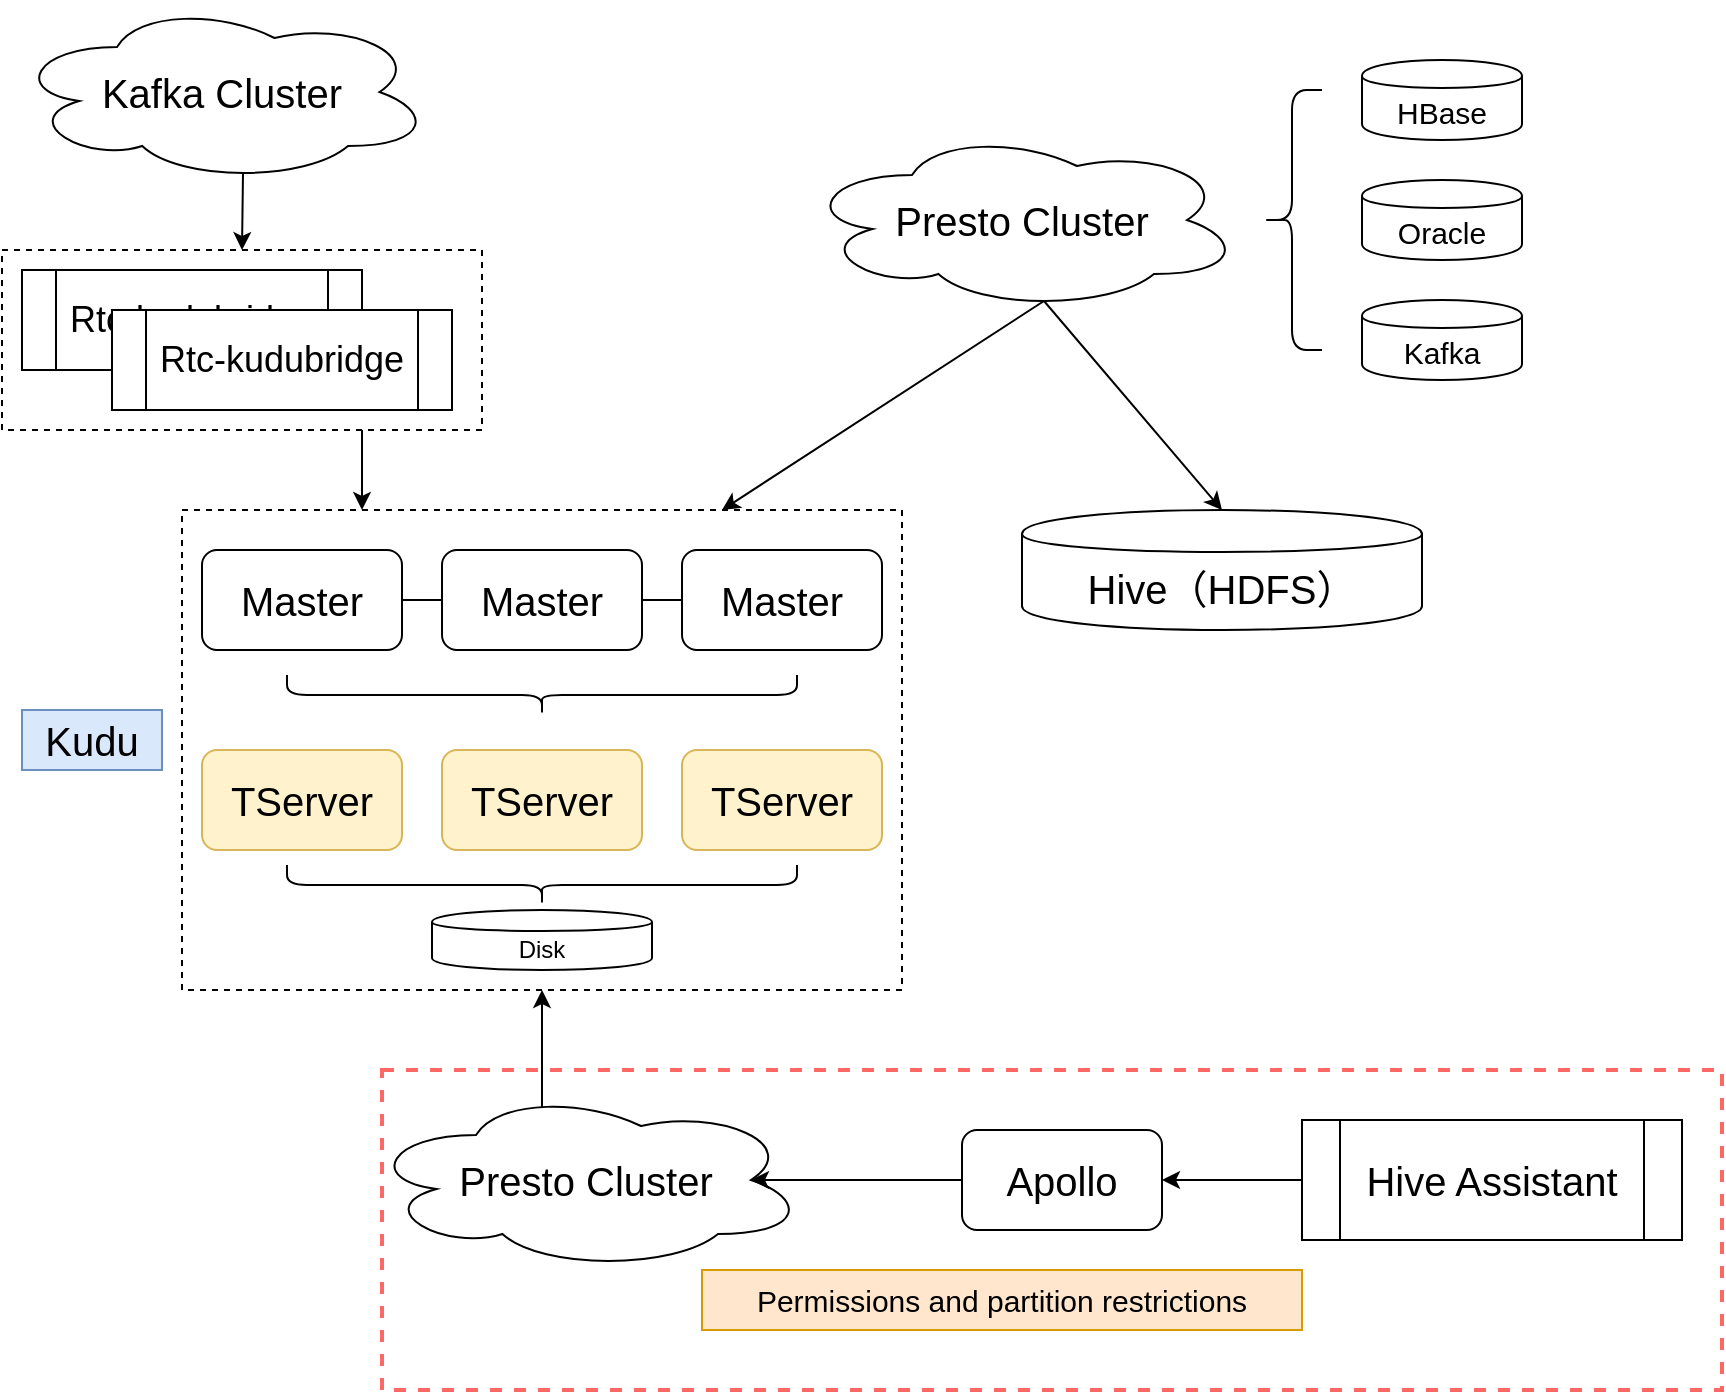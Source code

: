 <mxfile version="13.0.9" type="github">
  <diagram id="33-8tKD1pAXIAg7gAdcv" name="第 1 页">
    <mxGraphModel dx="1221" dy="686" grid="1" gridSize="10" guides="1" tooltips="1" connect="1" arrows="1" fold="1" page="1" pageScale="1" pageWidth="1920" pageHeight="1200" math="0" shadow="0">
      <root>
        <mxCell id="0" />
        <mxCell id="1" parent="0" />
        <mxCell id="IiI1S-2rMs7hSp387NDn-5" value="" style="rounded=0;whiteSpace=wrap;html=1;fillColor=none;dashed=1;" vertex="1" parent="1">
          <mxGeometry x="510" y="210" width="240" height="90" as="geometry" />
        </mxCell>
        <mxCell id="IiI1S-2rMs7hSp387NDn-2" value="&lt;font style=&quot;font-size: 20px&quot;&gt;Kafka Cluster&lt;/font&gt;" style="ellipse;shape=cloud;whiteSpace=wrap;html=1;" vertex="1" parent="1">
          <mxGeometry x="515" y="86" width="210" height="90" as="geometry" />
        </mxCell>
        <mxCell id="IiI1S-2rMs7hSp387NDn-4" value="&lt;font style=&quot;font-size: 18px&quot;&gt;Rtc-kudubridge&lt;/font&gt;" style="shape=process;whiteSpace=wrap;html=1;backgroundOutline=1;" vertex="1" parent="1">
          <mxGeometry x="520" y="220" width="170" height="50" as="geometry" />
        </mxCell>
        <mxCell id="IiI1S-2rMs7hSp387NDn-6" value="" style="endArrow=classic;html=1;exitX=0.55;exitY=0.95;exitDx=0;exitDy=0;exitPerimeter=0;entryX=0.5;entryY=0;entryDx=0;entryDy=0;" edge="1" parent="1" source="IiI1S-2rMs7hSp387NDn-2" target="IiI1S-2rMs7hSp387NDn-5">
          <mxGeometry width="50" height="50" relative="1" as="geometry">
            <mxPoint x="850" y="190" as="sourcePoint" />
            <mxPoint x="900" y="140" as="targetPoint" />
          </mxGeometry>
        </mxCell>
        <mxCell id="IiI1S-2rMs7hSp387NDn-18" value="" style="endArrow=classic;html=1;exitX=0.75;exitY=1;exitDx=0;exitDy=0;entryX=0.25;entryY=0;entryDx=0;entryDy=0;" edge="1" parent="1" source="IiI1S-2rMs7hSp387NDn-5" target="IiI1S-2rMs7hSp387NDn-16">
          <mxGeometry width="50" height="50" relative="1" as="geometry">
            <mxPoint x="870" y="360" as="sourcePoint" />
            <mxPoint x="920" y="310" as="targetPoint" />
          </mxGeometry>
        </mxCell>
        <mxCell id="IiI1S-2rMs7hSp387NDn-19" value="&lt;font style=&quot;font-size: 18px&quot;&gt;Rtc-kudubridge&lt;/font&gt;" style="shape=process;whiteSpace=wrap;html=1;backgroundOutline=1;" vertex="1" parent="1">
          <mxGeometry x="565" y="240" width="170" height="50" as="geometry" />
        </mxCell>
        <mxCell id="IiI1S-2rMs7hSp387NDn-23" value="" style="group" vertex="1" connectable="0" parent="1">
          <mxGeometry x="600" y="340" width="360" height="240" as="geometry" />
        </mxCell>
        <mxCell id="IiI1S-2rMs7hSp387NDn-16" value="" style="rounded=0;whiteSpace=wrap;html=1;fillColor=none;dashed=1;" vertex="1" parent="IiI1S-2rMs7hSp387NDn-23">
          <mxGeometry width="360" height="240" as="geometry" />
        </mxCell>
        <mxCell id="IiI1S-2rMs7hSp387NDn-7" value="&lt;font style=&quot;font-size: 20px&quot;&gt;Master&lt;/font&gt;" style="rounded=1;whiteSpace=wrap;html=1;fillColor=#ffffff;" vertex="1" parent="IiI1S-2rMs7hSp387NDn-23">
          <mxGeometry x="10" y="20" width="100" height="50" as="geometry" />
        </mxCell>
        <mxCell id="IiI1S-2rMs7hSp387NDn-8" value="&lt;font style=&quot;font-size: 20px&quot;&gt;Master&lt;/font&gt;" style="rounded=1;whiteSpace=wrap;html=1;fillColor=#ffffff;" vertex="1" parent="IiI1S-2rMs7hSp387NDn-23">
          <mxGeometry x="130" y="20" width="100" height="50" as="geometry" />
        </mxCell>
        <mxCell id="IiI1S-2rMs7hSp387NDn-9" value="&lt;font style=&quot;font-size: 20px&quot;&gt;Master&lt;/font&gt;" style="rounded=1;whiteSpace=wrap;html=1;fillColor=#ffffff;" vertex="1" parent="IiI1S-2rMs7hSp387NDn-23">
          <mxGeometry x="250" y="20" width="100" height="50" as="geometry" />
        </mxCell>
        <mxCell id="IiI1S-2rMs7hSp387NDn-10" value="" style="endArrow=none;html=1;exitX=1;exitY=0.5;exitDx=0;exitDy=0;entryX=0;entryY=0.5;entryDx=0;entryDy=0;" edge="1" parent="IiI1S-2rMs7hSp387NDn-23" source="IiI1S-2rMs7hSp387NDn-7" target="IiI1S-2rMs7hSp387NDn-8">
          <mxGeometry width="50" height="50" relative="1" as="geometry">
            <mxPoint x="110" y="130" as="sourcePoint" />
            <mxPoint x="160" y="80" as="targetPoint" />
          </mxGeometry>
        </mxCell>
        <mxCell id="IiI1S-2rMs7hSp387NDn-11" value="" style="endArrow=none;html=1;exitX=1;exitY=0.5;exitDx=0;exitDy=0;entryX=0;entryY=0.5;entryDx=0;entryDy=0;" edge="1" parent="IiI1S-2rMs7hSp387NDn-23" source="IiI1S-2rMs7hSp387NDn-8" target="IiI1S-2rMs7hSp387NDn-9">
          <mxGeometry width="50" height="50" relative="1" as="geometry">
            <mxPoint x="240" y="150" as="sourcePoint" />
            <mxPoint x="290" y="100" as="targetPoint" />
          </mxGeometry>
        </mxCell>
        <mxCell id="IiI1S-2rMs7hSp387NDn-12" value="&lt;font style=&quot;font-size: 20px&quot;&gt;TServer&lt;/font&gt;" style="rounded=1;whiteSpace=wrap;html=1;fillColor=#fff2cc;strokeColor=#d6b656;" vertex="1" parent="IiI1S-2rMs7hSp387NDn-23">
          <mxGeometry x="10" y="120" width="100" height="50" as="geometry" />
        </mxCell>
        <mxCell id="IiI1S-2rMs7hSp387NDn-13" value="&lt;font style=&quot;font-size: 20px&quot;&gt;TServer&lt;/font&gt;" style="rounded=1;whiteSpace=wrap;html=1;fillColor=#fff2cc;strokeColor=#d6b656;" vertex="1" parent="IiI1S-2rMs7hSp387NDn-23">
          <mxGeometry x="130" y="120" width="100" height="50" as="geometry" />
        </mxCell>
        <mxCell id="IiI1S-2rMs7hSp387NDn-14" value="&lt;font style=&quot;font-size: 20px&quot;&gt;TServer&lt;/font&gt;" style="rounded=1;whiteSpace=wrap;html=1;fillColor=#fff2cc;strokeColor=#d6b656;" vertex="1" parent="IiI1S-2rMs7hSp387NDn-23">
          <mxGeometry x="250" y="120" width="100" height="50" as="geometry" />
        </mxCell>
        <mxCell id="IiI1S-2rMs7hSp387NDn-15" value="" style="shape=curlyBracket;whiteSpace=wrap;html=1;rounded=1;fillColor=#ffffff;rotation=-90;" vertex="1" parent="IiI1S-2rMs7hSp387NDn-23">
          <mxGeometry x="170" y="-35" width="20" height="255" as="geometry" />
        </mxCell>
        <mxCell id="IiI1S-2rMs7hSp387NDn-20" value="Disk" style="shape=cylinder;whiteSpace=wrap;html=1;boundedLbl=1;backgroundOutline=1;fillColor=#ffffff;" vertex="1" parent="IiI1S-2rMs7hSp387NDn-23">
          <mxGeometry x="125" y="200" width="110" height="30" as="geometry" />
        </mxCell>
        <mxCell id="IiI1S-2rMs7hSp387NDn-22" value="" style="shape=curlyBracket;whiteSpace=wrap;html=1;rounded=1;fillColor=#ffffff;rotation=-90;" vertex="1" parent="IiI1S-2rMs7hSp387NDn-23">
          <mxGeometry x="170" y="60" width="20" height="255" as="geometry" />
        </mxCell>
        <mxCell id="IiI1S-2rMs7hSp387NDn-24" value="&lt;font style=&quot;font-size: 20px&quot;&gt;Presto Cluster&lt;/font&gt;" style="ellipse;shape=cloud;whiteSpace=wrap;html=1;fillColor=#ffffff;" vertex="1" parent="1">
          <mxGeometry x="910" y="150" width="220" height="90" as="geometry" />
        </mxCell>
        <mxCell id="IiI1S-2rMs7hSp387NDn-25" value="" style="endArrow=classic;html=1;exitX=0.55;exitY=0.95;exitDx=0;exitDy=0;exitPerimeter=0;entryX=0.75;entryY=0;entryDx=0;entryDy=0;" edge="1" parent="1" source="IiI1S-2rMs7hSp387NDn-24" target="IiI1S-2rMs7hSp387NDn-16">
          <mxGeometry width="50" height="50" relative="1" as="geometry">
            <mxPoint x="1110" y="380" as="sourcePoint" />
            <mxPoint x="1160" y="330" as="targetPoint" />
          </mxGeometry>
        </mxCell>
        <mxCell id="IiI1S-2rMs7hSp387NDn-26" value="&lt;font style=&quot;font-size: 20px&quot;&gt;Hive（HDFS）&lt;/font&gt;" style="shape=cylinder;whiteSpace=wrap;html=1;boundedLbl=1;backgroundOutline=1;fillColor=#ffffff;" vertex="1" parent="1">
          <mxGeometry x="1020" y="340" width="200" height="60" as="geometry" />
        </mxCell>
        <mxCell id="IiI1S-2rMs7hSp387NDn-27" value="" style="endArrow=classic;html=1;exitX=0.55;exitY=0.95;exitDx=0;exitDy=0;exitPerimeter=0;entryX=0.5;entryY=0;entryDx=0;entryDy=0;" edge="1" parent="1" source="IiI1S-2rMs7hSp387NDn-24" target="IiI1S-2rMs7hSp387NDn-26">
          <mxGeometry width="50" height="50" relative="1" as="geometry">
            <mxPoint x="1260" y="270" as="sourcePoint" />
            <mxPoint x="1310" y="220" as="targetPoint" />
          </mxGeometry>
        </mxCell>
        <mxCell id="IiI1S-2rMs7hSp387NDn-28" value="&lt;font style=&quot;font-size: 15px&quot;&gt;HBase&lt;/font&gt;" style="shape=cylinder;whiteSpace=wrap;html=1;boundedLbl=1;backgroundOutline=1;fillColor=#ffffff;" vertex="1" parent="1">
          <mxGeometry x="1190" y="115" width="80" height="40" as="geometry" />
        </mxCell>
        <mxCell id="IiI1S-2rMs7hSp387NDn-29" value="&lt;font style=&quot;font-size: 15px&quot;&gt;Oracle&lt;/font&gt;" style="shape=cylinder;whiteSpace=wrap;html=1;boundedLbl=1;backgroundOutline=1;fillColor=#ffffff;" vertex="1" parent="1">
          <mxGeometry x="1190" y="175" width="80" height="40" as="geometry" />
        </mxCell>
        <mxCell id="IiI1S-2rMs7hSp387NDn-33" value="&lt;font style=&quot;font-size: 15px&quot;&gt;Kafka&lt;/font&gt;" style="shape=cylinder;whiteSpace=wrap;html=1;boundedLbl=1;backgroundOutline=1;fillColor=#ffffff;" vertex="1" parent="1">
          <mxGeometry x="1190" y="235" width="80" height="40" as="geometry" />
        </mxCell>
        <mxCell id="IiI1S-2rMs7hSp387NDn-34" value="" style="shape=curlyBracket;whiteSpace=wrap;html=1;rounded=1;fillColor=#ffffff;" vertex="1" parent="1">
          <mxGeometry x="1140" y="130" width="30" height="130" as="geometry" />
        </mxCell>
        <mxCell id="IiI1S-2rMs7hSp387NDn-35" value="&lt;font style=&quot;font-size: 20px&quot;&gt;Kudu&lt;/font&gt;" style="text;html=1;strokeColor=#6c8ebf;fillColor=#dae8fc;align=center;verticalAlign=middle;whiteSpace=wrap;rounded=0;" vertex="1" parent="1">
          <mxGeometry x="520" y="440" width="70" height="30" as="geometry" />
        </mxCell>
        <mxCell id="IiI1S-2rMs7hSp387NDn-36" value="&lt;font style=&quot;font-size: 20px&quot;&gt;Presto Cluster&lt;/font&gt;" style="ellipse;shape=cloud;whiteSpace=wrap;html=1;fillColor=#ffffff;" vertex="1" parent="1">
          <mxGeometry x="692" y="630" width="220" height="90" as="geometry" />
        </mxCell>
        <mxCell id="IiI1S-2rMs7hSp387NDn-37" value="&lt;font style=&quot;font-size: 20px&quot;&gt;Apollo&lt;/font&gt;" style="rounded=1;whiteSpace=wrap;html=1;fillColor=#ffffff;" vertex="1" parent="1">
          <mxGeometry x="990" y="650" width="100" height="50" as="geometry" />
        </mxCell>
        <mxCell id="IiI1S-2rMs7hSp387NDn-38" value="" style="endArrow=classic;html=1;exitX=0.4;exitY=0.1;exitDx=0;exitDy=0;exitPerimeter=0;entryX=0.5;entryY=1;entryDx=0;entryDy=0;" edge="1" parent="1" source="IiI1S-2rMs7hSp387NDn-36" target="IiI1S-2rMs7hSp387NDn-16">
          <mxGeometry width="50" height="50" relative="1" as="geometry">
            <mxPoint x="790" y="830" as="sourcePoint" />
            <mxPoint x="840" y="780" as="targetPoint" />
          </mxGeometry>
        </mxCell>
        <mxCell id="IiI1S-2rMs7hSp387NDn-39" value="" style="endArrow=classic;html=1;entryX=0.875;entryY=0.5;entryDx=0;entryDy=0;entryPerimeter=0;exitX=0;exitY=0.5;exitDx=0;exitDy=0;" edge="1" parent="1" source="IiI1S-2rMs7hSp387NDn-37" target="IiI1S-2rMs7hSp387NDn-36">
          <mxGeometry width="50" height="50" relative="1" as="geometry">
            <mxPoint x="940" y="780" as="sourcePoint" />
            <mxPoint x="990" y="730" as="targetPoint" />
          </mxGeometry>
        </mxCell>
        <mxCell id="IiI1S-2rMs7hSp387NDn-40" value="&lt;font style=&quot;font-size: 20px&quot;&gt;Hive Assistant&lt;/font&gt;" style="shape=process;whiteSpace=wrap;html=1;backgroundOutline=1;fillColor=#ffffff;" vertex="1" parent="1">
          <mxGeometry x="1160" y="645" width="190" height="60" as="geometry" />
        </mxCell>
        <mxCell id="IiI1S-2rMs7hSp387NDn-41" value="" style="endArrow=classic;html=1;exitX=0;exitY=0.5;exitDx=0;exitDy=0;entryX=1;entryY=0.5;entryDx=0;entryDy=0;" edge="1" parent="1" source="IiI1S-2rMs7hSp387NDn-40" target="IiI1S-2rMs7hSp387NDn-37">
          <mxGeometry width="50" height="50" relative="1" as="geometry">
            <mxPoint x="1000" y="810" as="sourcePoint" />
            <mxPoint x="1050" y="760" as="targetPoint" />
          </mxGeometry>
        </mxCell>
        <mxCell id="IiI1S-2rMs7hSp387NDn-42" value="&lt;font style=&quot;font-size: 15px&quot;&gt;Permissions and partition restrictions&lt;/font&gt;" style="text;html=1;strokeColor=#d79b00;fillColor=#ffe6cc;align=center;verticalAlign=middle;whiteSpace=wrap;rounded=0;" vertex="1" parent="1">
          <mxGeometry x="860" y="720" width="300" height="30" as="geometry" />
        </mxCell>
        <mxCell id="IiI1S-2rMs7hSp387NDn-43" value="" style="rounded=0;whiteSpace=wrap;html=1;fillColor=none;dashed=1;strokeColor=#FF6666;strokeWidth=2;" vertex="1" parent="1">
          <mxGeometry x="700" y="620" width="670" height="160" as="geometry" />
        </mxCell>
      </root>
    </mxGraphModel>
  </diagram>
</mxfile>
